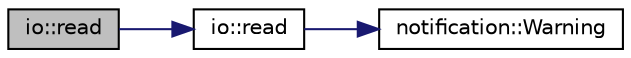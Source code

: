 digraph "io::read"
{
 // INTERACTIVE_SVG=YES
 // LATEX_PDF_SIZE
  edge [fontname="Helvetica",fontsize="10",labelfontname="Helvetica",labelfontsize="10"];
  node [fontname="Helvetica",fontsize="10",shape=record];
  rankdir="LR";
  Node1 [label="io::read",height=0.2,width=0.4,color="black", fillcolor="grey75", style="filled", fontcolor="black",tooltip="Reads graph data in HDF5 format specifically for graph_hdf5_w struct."];
  Node1 -> Node2 [color="midnightblue",fontsize="10",style="solid",fontname="Helvetica"];
  Node2 [label="io::read",height=0.2,width=0.4,color="black", fillcolor="white", style="filled",URL="$classio.html#a2a0214e493a7a2ef5e9507c0e6aa4e70",tooltip="Templated method to read a vector of objects from a dataset."];
  Node2 -> Node3 [color="midnightblue",fontsize="10",style="solid",fontname="Helvetica"];
  Node3 [label="notification::Warning",height=0.2,width=0.4,color="black", fillcolor="white", style="filled",URL="$classnotification.html#ab758dafbb449e142fb68e11c0470b5c9",tooltip="Outputs a warning message."];
}
